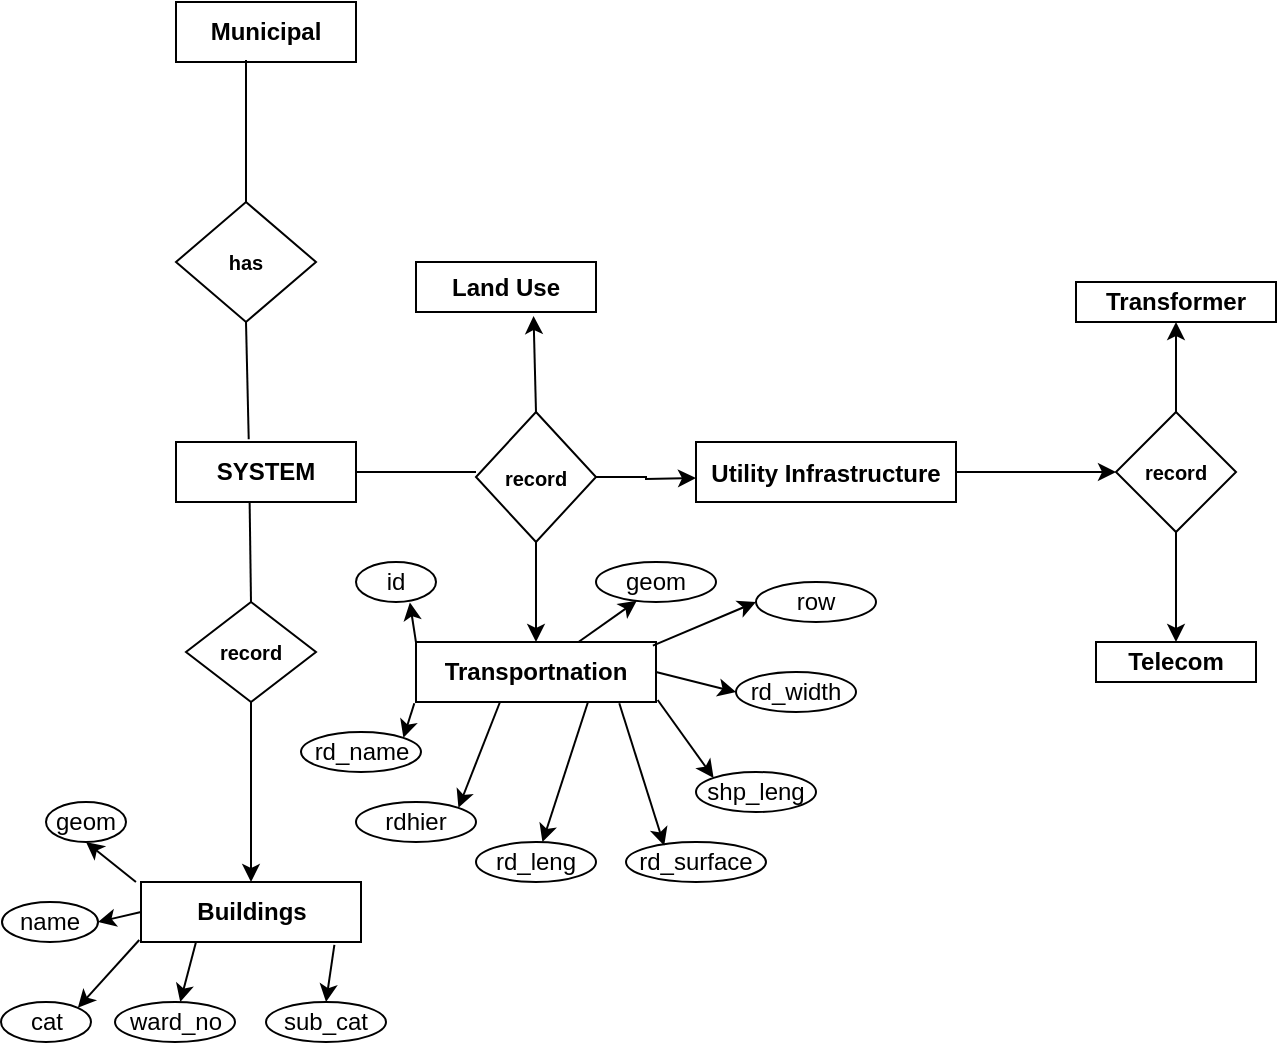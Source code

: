 <mxfile version="11.1.2" type="github"><diagram id="QAFZ-kIiqwfiYtzeNtZo" name="Page-1"><mxGraphModel dx="1702" dy="407" grid="1" gridSize="10" guides="1" tooltips="1" connect="1" arrows="1" fold="1" page="1" pageScale="1" pageWidth="850" pageHeight="1100" math="0" shadow="0"><root><mxCell id="0"/><mxCell id="1" parent="0"/><mxCell id="5EObm1wFP4gyYuR8MnDf-1" value="" style="rounded=0;whiteSpace=wrap;html=1;" vertex="1" parent="1"><mxGeometry x="-30" y="500" width="90" height="30" as="geometry"/></mxCell><mxCell id="5EObm1wFP4gyYuR8MnDf-2" value="&lt;font style=&quot;font-size: 12px&quot;&gt;&lt;b&gt;SYSTEM&lt;/b&gt;&lt;/font&gt;" style="text;html=1;strokeColor=none;fillColor=none;align=center;verticalAlign=middle;whiteSpace=wrap;rounded=0;" vertex="1" parent="1"><mxGeometry x="-30" y="500" width="90" height="30" as="geometry"/></mxCell><mxCell id="5EObm1wFP4gyYuR8MnDf-7" value="" style="rounded=0;whiteSpace=wrap;html=1;" vertex="1" parent="1"><mxGeometry x="-30" y="280" width="90" height="30" as="geometry"/></mxCell><mxCell id="5EObm1wFP4gyYuR8MnDf-8" value="&lt;font style=&quot;font-size: 12px&quot;&gt;&lt;b&gt;Municipal&lt;/b&gt;&lt;/font&gt;" style="text;html=1;strokeColor=none;fillColor=none;align=center;verticalAlign=middle;whiteSpace=wrap;rounded=0;" vertex="1" parent="1"><mxGeometry x="-30" y="285" width="90" height="20" as="geometry"/></mxCell><mxCell id="5EObm1wFP4gyYuR8MnDf-15" value="" style="endArrow=none;html=1;exitX=0.5;exitY=1;exitDx=0;exitDy=0;entryX=0.404;entryY=-0.047;entryDx=0;entryDy=0;entryPerimeter=0;" edge="1" parent="1" source="5EObm1wFP4gyYuR8MnDf-17" target="5EObm1wFP4gyYuR8MnDf-2"><mxGeometry width="50" height="50" relative="1" as="geometry"><mxPoint x="8" y="440" as="sourcePoint"/><mxPoint x="3" y="490" as="targetPoint"/></mxGeometry></mxCell><mxCell id="5EObm1wFP4gyYuR8MnDf-16" value="" style="endArrow=none;html=1;entryX=0.5;entryY=0;entryDx=0;entryDy=0;" edge="1" parent="1" target="5EObm1wFP4gyYuR8MnDf-17"><mxGeometry width="50" height="50" relative="1" as="geometry"><mxPoint x="5" y="309" as="sourcePoint"/><mxPoint x="8" y="380" as="targetPoint"/></mxGeometry></mxCell><mxCell id="5EObm1wFP4gyYuR8MnDf-17" value="&lt;font style=&quot;font-size: 10px&quot;&gt;&lt;b&gt;has&lt;/b&gt;&lt;/font&gt;" style="rhombus;whiteSpace=wrap;html=1;" vertex="1" parent="1"><mxGeometry x="-30" y="380" width="70" height="60" as="geometry"/></mxCell><mxCell id="5EObm1wFP4gyYuR8MnDf-19" value="" style="endArrow=none;html=1;entryX=1;entryY=0.5;entryDx=0;entryDy=0;" edge="1" parent="1" target="5EObm1wFP4gyYuR8MnDf-2"><mxGeometry width="50" height="50" relative="1" as="geometry"><mxPoint x="120" y="515" as="sourcePoint"/><mxPoint x="20" y="550" as="targetPoint"/></mxGeometry></mxCell><mxCell id="5EObm1wFP4gyYuR8MnDf-26" value="" style="edgeStyle=orthogonalEdgeStyle;rounded=0;orthogonalLoop=1;jettySize=auto;html=1;" edge="1" parent="1" source="5EObm1wFP4gyYuR8MnDf-20"><mxGeometry relative="1" as="geometry"><mxPoint x="230" y="518" as="targetPoint"/></mxGeometry></mxCell><mxCell id="5EObm1wFP4gyYuR8MnDf-28" value="" style="edgeStyle=orthogonalEdgeStyle;rounded=0;orthogonalLoop=1;jettySize=auto;html=1;" edge="1" parent="1" source="5EObm1wFP4gyYuR8MnDf-20"><mxGeometry relative="1" as="geometry"><mxPoint x="150" y="600" as="targetPoint"/></mxGeometry></mxCell><mxCell id="5EObm1wFP4gyYuR8MnDf-20" value="&lt;font style=&quot;font-size: 10px&quot;&gt;&lt;b&gt;record&lt;/b&gt;&lt;/font&gt;" style="rhombus;whiteSpace=wrap;html=1;" vertex="1" parent="1"><mxGeometry x="120" y="485" width="60" height="65" as="geometry"/></mxCell><mxCell id="5EObm1wFP4gyYuR8MnDf-23" value="&lt;b&gt;Land Use&lt;br&gt;&lt;/b&gt;" style="rounded=0;whiteSpace=wrap;html=1;" vertex="1" parent="1"><mxGeometry x="90" y="410" width="90" height="25" as="geometry"/></mxCell><mxCell id="5EObm1wFP4gyYuR8MnDf-24" value="" style="endArrow=classic;html=1;exitX=0.5;exitY=0;exitDx=0;exitDy=0;entryX=0.653;entryY=1.08;entryDx=0;entryDy=0;entryPerimeter=0;" edge="1" parent="1" source="5EObm1wFP4gyYuR8MnDf-20" target="5EObm1wFP4gyYuR8MnDf-23"><mxGeometry width="50" height="50" relative="1" as="geometry"><mxPoint x="-30" y="620" as="sourcePoint"/><mxPoint x="149" y="430" as="targetPoint"/></mxGeometry></mxCell><mxCell id="5EObm1wFP4gyYuR8MnDf-33" value="" style="edgeStyle=orthogonalEdgeStyle;rounded=0;orthogonalLoop=1;jettySize=auto;html=1;" edge="1" parent="1" source="5EObm1wFP4gyYuR8MnDf-29"><mxGeometry relative="1" as="geometry"><mxPoint x="440" y="515" as="targetPoint"/></mxGeometry></mxCell><mxCell id="5EObm1wFP4gyYuR8MnDf-29" value="&lt;font style=&quot;font-size: 14px&quot;&gt;&lt;b&gt;&lt;font style=&quot;font-size: 14px&quot;&gt;&lt;font style=&quot;font-size: 12px&quot;&gt;Utility Infrastructure&lt;br&gt;&lt;/font&gt;&lt;/font&gt;&lt;/b&gt;&lt;/font&gt;" style="rounded=0;whiteSpace=wrap;html=1;" vertex="1" parent="1"><mxGeometry x="230" y="500" width="130" height="30" as="geometry"/></mxCell><mxCell id="5EObm1wFP4gyYuR8MnDf-30" value="&lt;font style=&quot;font-size: 12px&quot;&gt;&lt;b&gt;Transportnation&lt;/b&gt;&lt;/font&gt;" style="rounded=0;whiteSpace=wrap;html=1;" vertex="1" parent="1"><mxGeometry x="90" y="600" width="120" height="30" as="geometry"/></mxCell><mxCell id="5EObm1wFP4gyYuR8MnDf-38" value="" style="edgeStyle=orthogonalEdgeStyle;rounded=0;orthogonalLoop=1;jettySize=auto;html=1;" edge="1" parent="1" source="5EObm1wFP4gyYuR8MnDf-34"><mxGeometry relative="1" as="geometry"><mxPoint x="470" y="440" as="targetPoint"/></mxGeometry></mxCell><mxCell id="5EObm1wFP4gyYuR8MnDf-40" value="" style="edgeStyle=orthogonalEdgeStyle;rounded=0;orthogonalLoop=1;jettySize=auto;html=1;" edge="1" parent="1" source="5EObm1wFP4gyYuR8MnDf-34"><mxGeometry relative="1" as="geometry"><mxPoint x="470" y="600" as="targetPoint"/></mxGeometry></mxCell><mxCell id="5EObm1wFP4gyYuR8MnDf-34" value="&lt;b&gt;&lt;font style=&quot;font-size: 10px&quot;&gt;record&lt;/font&gt;&lt;/b&gt;" style="rhombus;whiteSpace=wrap;html=1;" vertex="1" parent="1"><mxGeometry x="440" y="485" width="60" height="60" as="geometry"/></mxCell><mxCell id="5EObm1wFP4gyYuR8MnDf-41" value="&lt;b&gt;Transformer&lt;/b&gt;" style="rounded=0;whiteSpace=wrap;html=1;" vertex="1" parent="1"><mxGeometry x="420" y="420" width="100" height="20" as="geometry"/></mxCell><mxCell id="5EObm1wFP4gyYuR8MnDf-42" value="&lt;b&gt;Telecom&lt;/b&gt;" style="rounded=0;whiteSpace=wrap;html=1;" vertex="1" parent="1"><mxGeometry x="430" y="600" width="80" height="20" as="geometry"/></mxCell><mxCell id="5EObm1wFP4gyYuR8MnDf-43" value="" style="endArrow=none;html=1;entryX=0.409;entryY=0.993;entryDx=0;entryDy=0;entryPerimeter=0;exitX=0.5;exitY=0;exitDx=0;exitDy=0;" edge="1" parent="1" source="5EObm1wFP4gyYuR8MnDf-44" target="5EObm1wFP4gyYuR8MnDf-2"><mxGeometry width="50" height="50" relative="1" as="geometry"><mxPoint x="7" y="580" as="sourcePoint"/><mxPoint x="20" y="650" as="targetPoint"/></mxGeometry></mxCell><mxCell id="5EObm1wFP4gyYuR8MnDf-44" value="&lt;b&gt;&lt;font style=&quot;font-size: 10px&quot;&gt;record&lt;/font&gt;&lt;/b&gt;" style="rhombus;whiteSpace=wrap;html=1;" vertex="1" parent="1"><mxGeometry x="-25" y="580" width="65" height="50" as="geometry"/></mxCell><mxCell id="5EObm1wFP4gyYuR8MnDf-50" value="" style="endArrow=classic;html=1;exitX=0.5;exitY=1;exitDx=0;exitDy=0;entryX=0.5;entryY=0;entryDx=0;entryDy=0;" edge="1" parent="1" source="5EObm1wFP4gyYuR8MnDf-44" target="5EObm1wFP4gyYuR8MnDf-51"><mxGeometry width="50" height="50" relative="1" as="geometry"><mxPoint x="-30" y="700" as="sourcePoint"/><mxPoint x="8" y="680" as="targetPoint"/></mxGeometry></mxCell><mxCell id="5EObm1wFP4gyYuR8MnDf-51" value="&lt;b&gt;Buildings&lt;/b&gt;" style="rounded=0;whiteSpace=wrap;html=1;" vertex="1" parent="1"><mxGeometry x="-47.5" y="720" width="110" height="30" as="geometry"/></mxCell><mxCell id="5EObm1wFP4gyYuR8MnDf-52" value="name" style="ellipse;whiteSpace=wrap;html=1;" vertex="1" parent="1"><mxGeometry x="-117" y="730" width="48" height="20" as="geometry"/></mxCell><mxCell id="5EObm1wFP4gyYuR8MnDf-55" value="ward_no" style="ellipse;whiteSpace=wrap;html=1;" vertex="1" parent="1"><mxGeometry x="-60.5" y="780" width="60" height="20" as="geometry"/></mxCell><mxCell id="5EObm1wFP4gyYuR8MnDf-56" value="sub_cat" style="ellipse;whiteSpace=wrap;html=1;" vertex="1" parent="1"><mxGeometry x="15" y="780" width="60" height="20" as="geometry"/></mxCell><mxCell id="5EObm1wFP4gyYuR8MnDf-57" value="geom" style="ellipse;whiteSpace=wrap;html=1;" vertex="1" parent="1"><mxGeometry x="-95" y="680" width="40" height="20" as="geometry"/></mxCell><mxCell id="5EObm1wFP4gyYuR8MnDf-58" value="cat" style="ellipse;whiteSpace=wrap;html=1;" vertex="1" parent="1"><mxGeometry x="-117.5" y="780" width="45" height="20" as="geometry"/></mxCell><mxCell id="5EObm1wFP4gyYuR8MnDf-59" value="" style="endArrow=classic;html=1;exitX=-0.023;exitY=0;exitDx=0;exitDy=0;exitPerimeter=0;entryX=0.5;entryY=1;entryDx=0;entryDy=0;" edge="1" parent="1" source="5EObm1wFP4gyYuR8MnDf-51" target="5EObm1wFP4gyYuR8MnDf-57"><mxGeometry width="50" height="50" relative="1" as="geometry"><mxPoint x="-120" y="870" as="sourcePoint"/><mxPoint x="-70" y="820" as="targetPoint"/></mxGeometry></mxCell><mxCell id="5EObm1wFP4gyYuR8MnDf-60" value="" style="endArrow=classic;html=1;exitX=0;exitY=0.5;exitDx=0;exitDy=0;entryX=1;entryY=0.5;entryDx=0;entryDy=0;" edge="1" parent="1" source="5EObm1wFP4gyYuR8MnDf-51" target="5EObm1wFP4gyYuR8MnDf-52"><mxGeometry width="50" height="50" relative="1" as="geometry"><mxPoint x="-120" y="870" as="sourcePoint"/><mxPoint x="-70" y="820" as="targetPoint"/></mxGeometry></mxCell><mxCell id="5EObm1wFP4gyYuR8MnDf-61" value="" style="endArrow=classic;html=1;exitX=-0.008;exitY=0.967;exitDx=0;exitDy=0;exitPerimeter=0;entryX=1;entryY=0;entryDx=0;entryDy=0;" edge="1" parent="1" source="5EObm1wFP4gyYuR8MnDf-51" target="5EObm1wFP4gyYuR8MnDf-58"><mxGeometry width="50" height="50" relative="1" as="geometry"><mxPoint x="-120" y="870" as="sourcePoint"/><mxPoint x="-70" y="820" as="targetPoint"/></mxGeometry></mxCell><mxCell id="5EObm1wFP4gyYuR8MnDf-62" value="" style="endArrow=classic;html=1;exitX=0.25;exitY=1;exitDx=0;exitDy=0;" edge="1" parent="1" source="5EObm1wFP4gyYuR8MnDf-51" target="5EObm1wFP4gyYuR8MnDf-55"><mxGeometry width="50" height="50" relative="1" as="geometry"><mxPoint x="-120" y="870" as="sourcePoint"/><mxPoint x="-70" y="820" as="targetPoint"/></mxGeometry></mxCell><mxCell id="5EObm1wFP4gyYuR8MnDf-63" value="" style="endArrow=classic;html=1;exitX=0.879;exitY=1.047;exitDx=0;exitDy=0;exitPerimeter=0;entryX=0.5;entryY=0;entryDx=0;entryDy=0;" edge="1" parent="1" source="5EObm1wFP4gyYuR8MnDf-51" target="5EObm1wFP4gyYuR8MnDf-56"><mxGeometry width="50" height="50" relative="1" as="geometry"><mxPoint x="-120" y="870" as="sourcePoint"/><mxPoint x="-70" y="820" as="targetPoint"/></mxGeometry></mxCell><mxCell id="5EObm1wFP4gyYuR8MnDf-64" value="rdhier" style="ellipse;whiteSpace=wrap;html=1;" vertex="1" parent="1"><mxGeometry x="60" y="680" width="60" height="20" as="geometry"/></mxCell><mxCell id="5EObm1wFP4gyYuR8MnDf-65" value="rd_leng" style="ellipse;whiteSpace=wrap;html=1;" vertex="1" parent="1"><mxGeometry x="120" y="700" width="60" height="20" as="geometry"/></mxCell><mxCell id="5EObm1wFP4gyYuR8MnDf-66" value="row" style="ellipse;whiteSpace=wrap;html=1;" vertex="1" parent="1"><mxGeometry x="260" y="570" width="60" height="20" as="geometry"/></mxCell><mxCell id="5EObm1wFP4gyYuR8MnDf-67" value="geom" style="ellipse;whiteSpace=wrap;html=1;" vertex="1" parent="1"><mxGeometry x="180" y="560" width="60" height="20" as="geometry"/></mxCell><mxCell id="5EObm1wFP4gyYuR8MnDf-68" value="rd_width" style="ellipse;whiteSpace=wrap;html=1;" vertex="1" parent="1"><mxGeometry x="250" y="615" width="60" height="20" as="geometry"/></mxCell><mxCell id="5EObm1wFP4gyYuR8MnDf-69" value="shp_leng" style="ellipse;whiteSpace=wrap;html=1;" vertex="1" parent="1"><mxGeometry x="230" y="665" width="60" height="20" as="geometry"/></mxCell><mxCell id="5EObm1wFP4gyYuR8MnDf-70" value="rd_surface" style="ellipse;whiteSpace=wrap;html=1;" vertex="1" parent="1"><mxGeometry x="195" y="700" width="70" height="20" as="geometry"/></mxCell><mxCell id="5EObm1wFP4gyYuR8MnDf-71" value="rd_name" style="ellipse;whiteSpace=wrap;html=1;" vertex="1" parent="1"><mxGeometry x="32.5" y="645" width="60" height="20" as="geometry"/></mxCell><mxCell id="5EObm1wFP4gyYuR8MnDf-72" value="id" style="ellipse;whiteSpace=wrap;html=1;" vertex="1" parent="1"><mxGeometry x="60" y="560" width="40" height="20" as="geometry"/></mxCell><mxCell id="5EObm1wFP4gyYuR8MnDf-74" value="" style="endArrow=classic;html=1;exitX=0;exitY=0.007;exitDx=0;exitDy=0;exitPerimeter=0;entryX=0.673;entryY=1.01;entryDx=0;entryDy=0;entryPerimeter=0;" edge="1" parent="1" source="5EObm1wFP4gyYuR8MnDf-30" target="5EObm1wFP4gyYuR8MnDf-72"><mxGeometry width="50" height="50" relative="1" as="geometry"><mxPoint x="-120" y="870" as="sourcePoint"/><mxPoint x="-70" y="820" as="targetPoint"/></mxGeometry></mxCell><mxCell id="5EObm1wFP4gyYuR8MnDf-75" value="" style="endArrow=classic;html=1;exitX=-0.007;exitY=1.02;exitDx=0;exitDy=0;exitPerimeter=0;entryX=1;entryY=0;entryDx=0;entryDy=0;" edge="1" parent="1" source="5EObm1wFP4gyYuR8MnDf-30" target="5EObm1wFP4gyYuR8MnDf-71"><mxGeometry width="50" height="50" relative="1" as="geometry"><mxPoint x="-120" y="870" as="sourcePoint"/><mxPoint x="-70" y="820" as="targetPoint"/></mxGeometry></mxCell><mxCell id="5EObm1wFP4gyYuR8MnDf-76" value="" style="endArrow=classic;html=1;entryX=1;entryY=0;entryDx=0;entryDy=0;" edge="1" parent="1" target="5EObm1wFP4gyYuR8MnDf-64"><mxGeometry width="50" height="50" relative="1" as="geometry"><mxPoint x="132" y="630" as="sourcePoint"/><mxPoint x="-70" y="820" as="targetPoint"/></mxGeometry></mxCell><mxCell id="5EObm1wFP4gyYuR8MnDf-77" value="" style="endArrow=classic;html=1;" edge="1" parent="1" target="5EObm1wFP4gyYuR8MnDf-65"><mxGeometry width="50" height="50" relative="1" as="geometry"><mxPoint x="176" y="630" as="sourcePoint"/><mxPoint x="-70" y="820" as="targetPoint"/></mxGeometry></mxCell><mxCell id="5EObm1wFP4gyYuR8MnDf-78" value="" style="endArrow=classic;html=1;exitX=1.007;exitY=0.967;exitDx=0;exitDy=0;exitPerimeter=0;entryX=0;entryY=0;entryDx=0;entryDy=0;" edge="1" parent="1" source="5EObm1wFP4gyYuR8MnDf-30" target="5EObm1wFP4gyYuR8MnDf-69"><mxGeometry width="50" height="50" relative="1" as="geometry"><mxPoint x="-120" y="870" as="sourcePoint"/><mxPoint x="-70" y="820" as="targetPoint"/></mxGeometry></mxCell><mxCell id="5EObm1wFP4gyYuR8MnDf-79" value="" style="endArrow=classic;html=1;exitX=0.847;exitY=1.02;exitDx=0;exitDy=0;exitPerimeter=0;entryX=0.273;entryY=0.09;entryDx=0;entryDy=0;entryPerimeter=0;" edge="1" parent="1" source="5EObm1wFP4gyYuR8MnDf-30" target="5EObm1wFP4gyYuR8MnDf-70"><mxGeometry width="50" height="50" relative="1" as="geometry"><mxPoint x="-120" y="870" as="sourcePoint"/><mxPoint x="-70" y="820" as="targetPoint"/></mxGeometry></mxCell><mxCell id="5EObm1wFP4gyYuR8MnDf-80" value="" style="endArrow=classic;html=1;entryX=0.34;entryY=0.97;entryDx=0;entryDy=0;entryPerimeter=0;" edge="1" parent="1" source="5EObm1wFP4gyYuR8MnDf-30" target="5EObm1wFP4gyYuR8MnDf-67"><mxGeometry width="50" height="50" relative="1" as="geometry"><mxPoint x="-120" y="870" as="sourcePoint"/><mxPoint x="-70" y="820" as="targetPoint"/></mxGeometry></mxCell><mxCell id="5EObm1wFP4gyYuR8MnDf-81" value="" style="endArrow=classic;html=1;exitX=0.987;exitY=0.06;exitDx=0;exitDy=0;exitPerimeter=0;entryX=0;entryY=0.5;entryDx=0;entryDy=0;" edge="1" parent="1" source="5EObm1wFP4gyYuR8MnDf-30" target="5EObm1wFP4gyYuR8MnDf-66"><mxGeometry width="50" height="50" relative="1" as="geometry"><mxPoint x="-120" y="870" as="sourcePoint"/><mxPoint x="-70" y="820" as="targetPoint"/></mxGeometry></mxCell><mxCell id="5EObm1wFP4gyYuR8MnDf-82" value="" style="endArrow=classic;html=1;exitX=1;exitY=0.5;exitDx=0;exitDy=0;entryX=0;entryY=0.5;entryDx=0;entryDy=0;" edge="1" parent="1" source="5EObm1wFP4gyYuR8MnDf-30" target="5EObm1wFP4gyYuR8MnDf-68"><mxGeometry width="50" height="50" relative="1" as="geometry"><mxPoint x="-120" y="870" as="sourcePoint"/><mxPoint x="-70" y="820" as="targetPoint"/></mxGeometry></mxCell></root></mxGraphModel></diagram></mxfile>